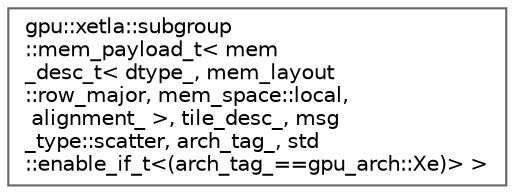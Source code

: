 digraph "Graphical Class Hierarchy"
{
 // LATEX_PDF_SIZE
  bgcolor="transparent";
  edge [fontname=Helvetica,fontsize=10,labelfontname=Helvetica,labelfontsize=10];
  node [fontname=Helvetica,fontsize=10,shape=box,height=0.2,width=0.4];
  rankdir="LR";
  Node0 [id="Node000000",label="gpu::xetla::subgroup\l::mem_payload_t\< mem\l_desc_t\< dtype_, mem_layout\l::row_major, mem_space::local,\l alignment_ \>, tile_desc_, msg\l_type::scatter, arch_tag_, std\l::enable_if_t\<(arch_tag_==gpu_arch::Xe)\> \>",height=0.2,width=0.4,color="grey40", fillcolor="white", style="filled",URL="$structgpu_1_1xetla_1_1subgroup_1_1mem__payload__t_3_01mem__desc__t_3_01dtype___00_01mem__layout_ef5d8952346d1744727490c95707cd35.html",tooltip="Is to describe the shared local memory surface for scatter load/store."];
}

